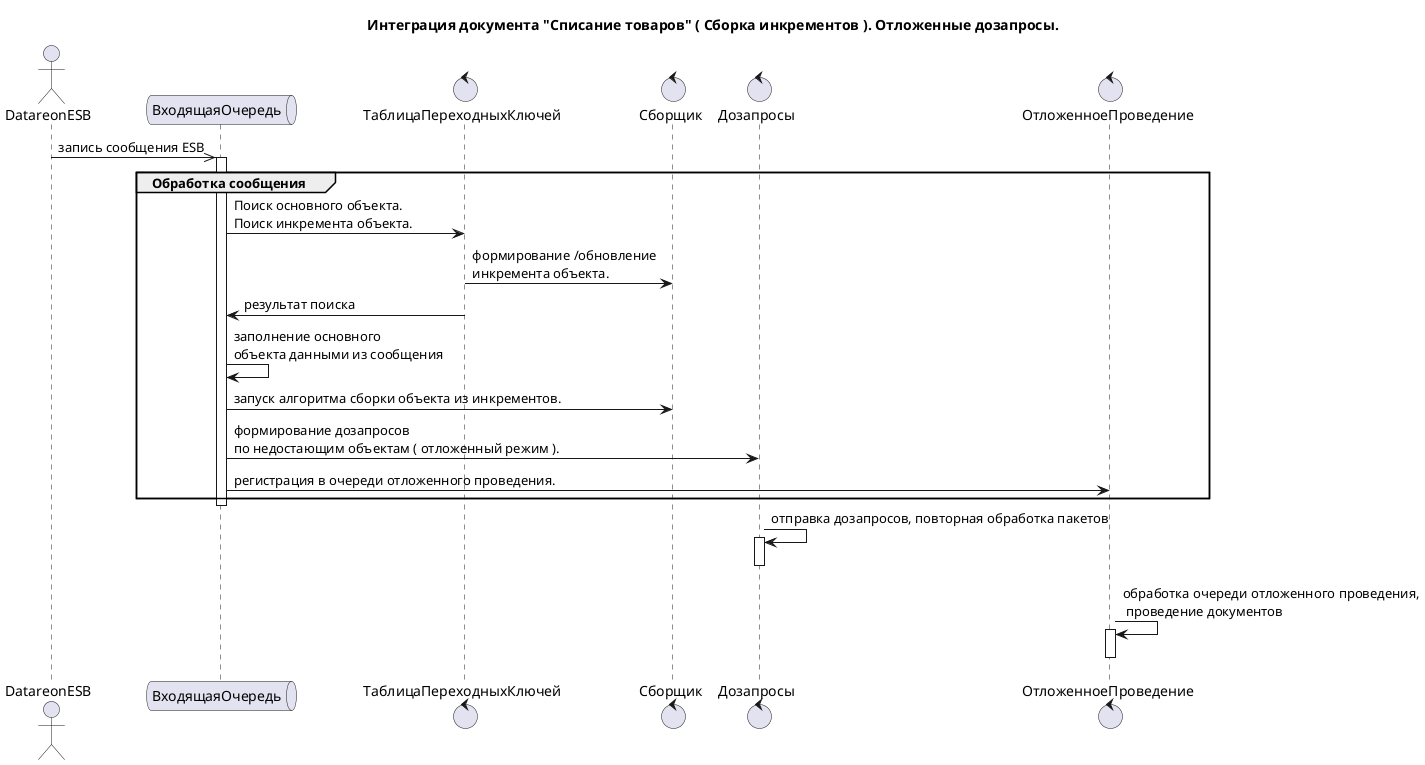 
@startuml integration

title Интеграция документа "Списание товаров" ( Сборка инкрементов ). Отложенные дозапросы.

actor      DatareonESB order 10
queue      ВходящаяОчередь order 20
Control    ТаблицаПереходныхКлючей order 30
Control    Сборщик order 40
Control    Дозапросы order 50
Control    ОтложенноеПроведение order 60



DatareonESB ->> ВходящаяОчередь : запись сообщения ESB
activate ВходящаяОчередь

group Обработка cообщения

    ВходящаяОчередь -> ТаблицаПереходныхКлючей : Поиск основного объекта.\nПоиск инкремента объекта.

    ТаблицаПереходныхКлючей -> Сборщик : формирование /обновление\nинкремента объекта.

    ТаблицаПереходныхКлючей -> ВходящаяОчередь :  результат поиска

    ВходящаяОчередь -> ВходящаяОчередь :  заполнение основного\nобъекта данными из сообщения

    ВходящаяОчередь -> Сборщик : запуск алгоритма сборки объекта из инкрементов.

    ВходящаяОчередь -> Дозапросы : формирование дозапросов\nпо недостающим объектам ( отложенный режим ).

    ВходящаяОчередь -> ОтложенноеПроведение : регистрация в очереди отложенного проведения.

end
deactivate ВходящаяОчередь

Дозапросы -> Дозапросы : отправка дозапросов, повторная обработка пакетов
activate Дозапросы
deactivate Дозапросы

ОтложенноеПроведение -> ОтложенноеПроведение : обработка очереди отложенного проведения,\n проведение документов
activate ОтложенноеПроведение
deactivate ОтложенноеПроведение

@enduml

